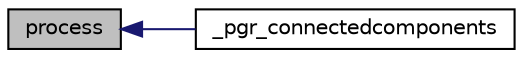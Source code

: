 digraph "process"
{
  edge [fontname="Helvetica",fontsize="10",labelfontname="Helvetica",labelfontsize="10"];
  node [fontname="Helvetica",fontsize="10",shape=record];
  rankdir="LR";
  Node68 [label="process",height=0.2,width=0.4,color="black", fillcolor="grey75", style="filled", fontcolor="black"];
  Node68 -> Node69 [dir="back",color="midnightblue",fontsize="10",style="solid",fontname="Helvetica"];
  Node69 [label="_pgr_connectedcomponents",height=0.2,width=0.4,color="black", fillcolor="white", style="filled",URL="$connectedComponents_8c.html#ac9998fdf9ef185177a783c9d8022dcc1"];
}
